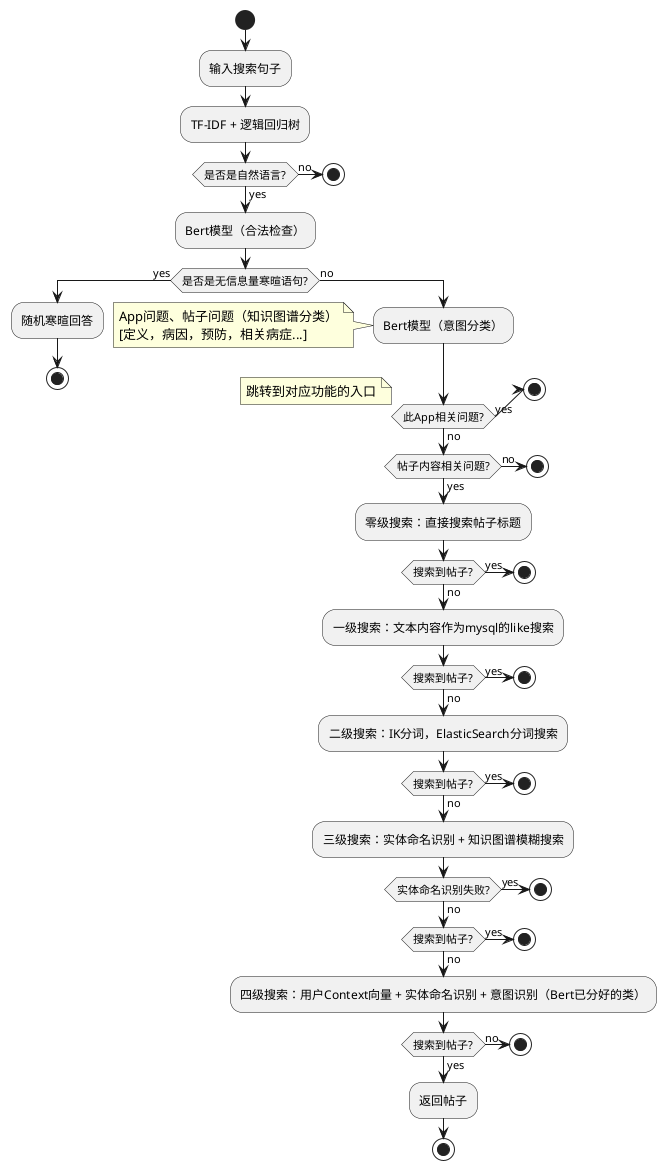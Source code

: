 @startuml
start
:输入搜索句子;
:TF-IDF + 逻辑回归树;
if (是否是自然语言?) then (no)
  stop
else (yes)
  :Bert模型（合法检查）;
  if (是否是无信息量寒暄语句?) then (yes)
    :随机寒暄回答;
    stop
  else (no)
    :Bert模型（意图分类）;
    note
      App问题、帖子问题（知识图谱分类）
      [定义，病因，预防，相关病症...]
    end note
    if (此App相关问题?) then (yes)
      note
        跳转到对应功能的入口
      end note
      stop
    else (no)
      if (帖子内容相关问题?) then (yes)
        :零级搜索：直接搜索帖子标题;
        if (搜索到帖子?) then (yes)
          stop
        else (no)
          :一级搜索：文本内容作为mysql的like搜索;
          if (搜索到帖子?) then (yes)
            stop
          else (no)
            :二级搜索：IK分词，ElasticSearch分词搜索;
            if (搜索到帖子?) then (yes)
              stop
            else (no)
              :三级搜索：实体命名识别 + 知识图谱模糊搜索;
              if (实体命名识别失败?) then (yes)
                stop
              else (no)
                if (搜索到帖子?) then (yes)
                  stop
                else (no)
                  :四级搜索：用户Context向量 + 实体命名识别 + 意图识别（Bert已分好的类）;
                  if (搜索到帖子?) then (yes)
                    :返回帖子;
                    stop
                  else (no)
                    stop
                  endif
                endif
              endif
            endif
          endif
        endif
      else (no)
        stop
      endif
    endif
  endif
endif
@enduml